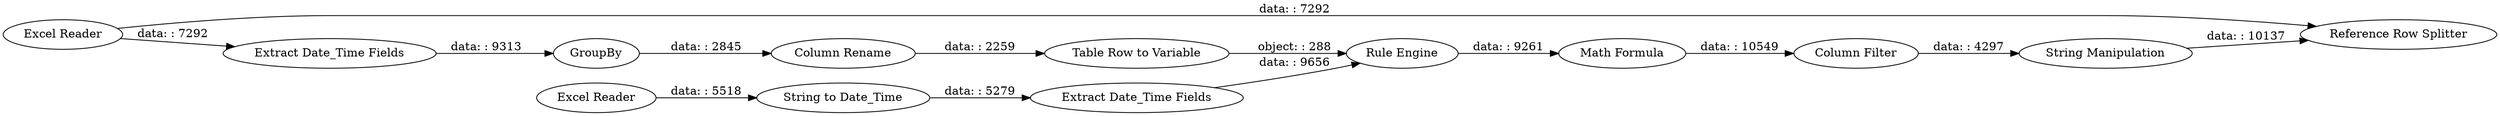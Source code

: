 digraph {
	"2476341819657302660_49" [label="Column Rename"]
	"2476341819657302660_45" [label="Reference Row Splitter"]
	"2476341819657302660_3" [label="String to Date_Time"]
	"2476341819657302660_43" [label="Excel Reader"]
	"2476341819657302660_47" [label="Extract Date_Time Fields"]
	"2476341819657302660_41" [label="Math Formula"]
	"2476341819657302660_42" [label="Column Filter"]
	"2476341819657302660_44" [label="String Manipulation"]
	"2476341819657302660_1" [label="Excel Reader"]
	"2476341819657302660_37" [label="Extract Date_Time Fields"]
	"2476341819657302660_38" [label="Table Row to Variable"]
	"2476341819657302660_48" [label=GroupBy]
	"2476341819657302660_40" [label="Rule Engine"]
	"2476341819657302660_49" -> "2476341819657302660_38" [label="data: : 2259"]
	"2476341819657302660_44" -> "2476341819657302660_45" [label="data: : 10137"]
	"2476341819657302660_47" -> "2476341819657302660_48" [label="data: : 9313"]
	"2476341819657302660_40" -> "2476341819657302660_41" [label="data: : 9261"]
	"2476341819657302660_1" -> "2476341819657302660_3" [label="data: : 5518"]
	"2476341819657302660_43" -> "2476341819657302660_45" [label="data: : 7292"]
	"2476341819657302660_48" -> "2476341819657302660_49" [label="data: : 2845"]
	"2476341819657302660_42" -> "2476341819657302660_44" [label="data: : 4297"]
	"2476341819657302660_38" -> "2476341819657302660_40" [label="object: : 288"]
	"2476341819657302660_37" -> "2476341819657302660_40" [label="data: : 9656"]
	"2476341819657302660_41" -> "2476341819657302660_42" [label="data: : 10549"]
	"2476341819657302660_43" -> "2476341819657302660_47" [label="data: : 7292"]
	"2476341819657302660_3" -> "2476341819657302660_37" [label="data: : 5279"]
	rankdir=LR
}
